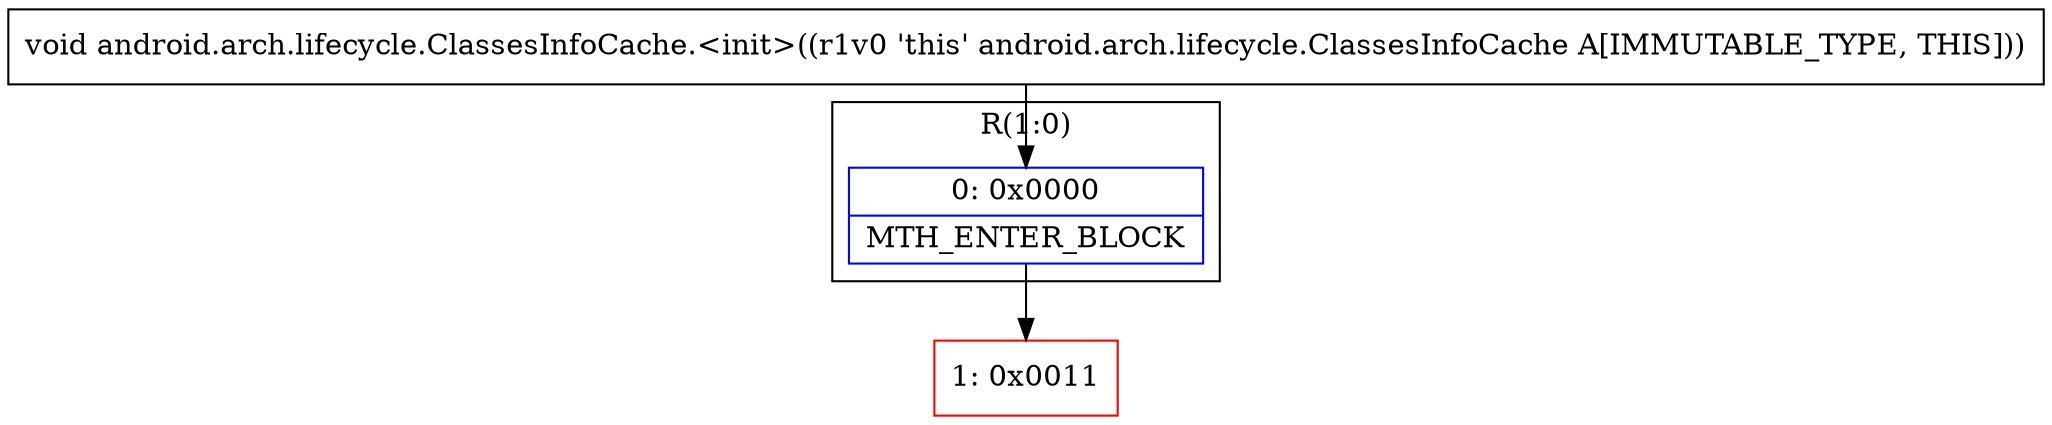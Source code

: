 digraph "CFG forandroid.arch.lifecycle.ClassesInfoCache.\<init\>()V" {
subgraph cluster_Region_409158127 {
label = "R(1:0)";
node [shape=record,color=blue];
Node_0 [shape=record,label="{0\:\ 0x0000|MTH_ENTER_BLOCK\l}"];
}
Node_1 [shape=record,color=red,label="{1\:\ 0x0011}"];
MethodNode[shape=record,label="{void android.arch.lifecycle.ClassesInfoCache.\<init\>((r1v0 'this' android.arch.lifecycle.ClassesInfoCache A[IMMUTABLE_TYPE, THIS])) }"];
MethodNode -> Node_0;
Node_0 -> Node_1;
}

